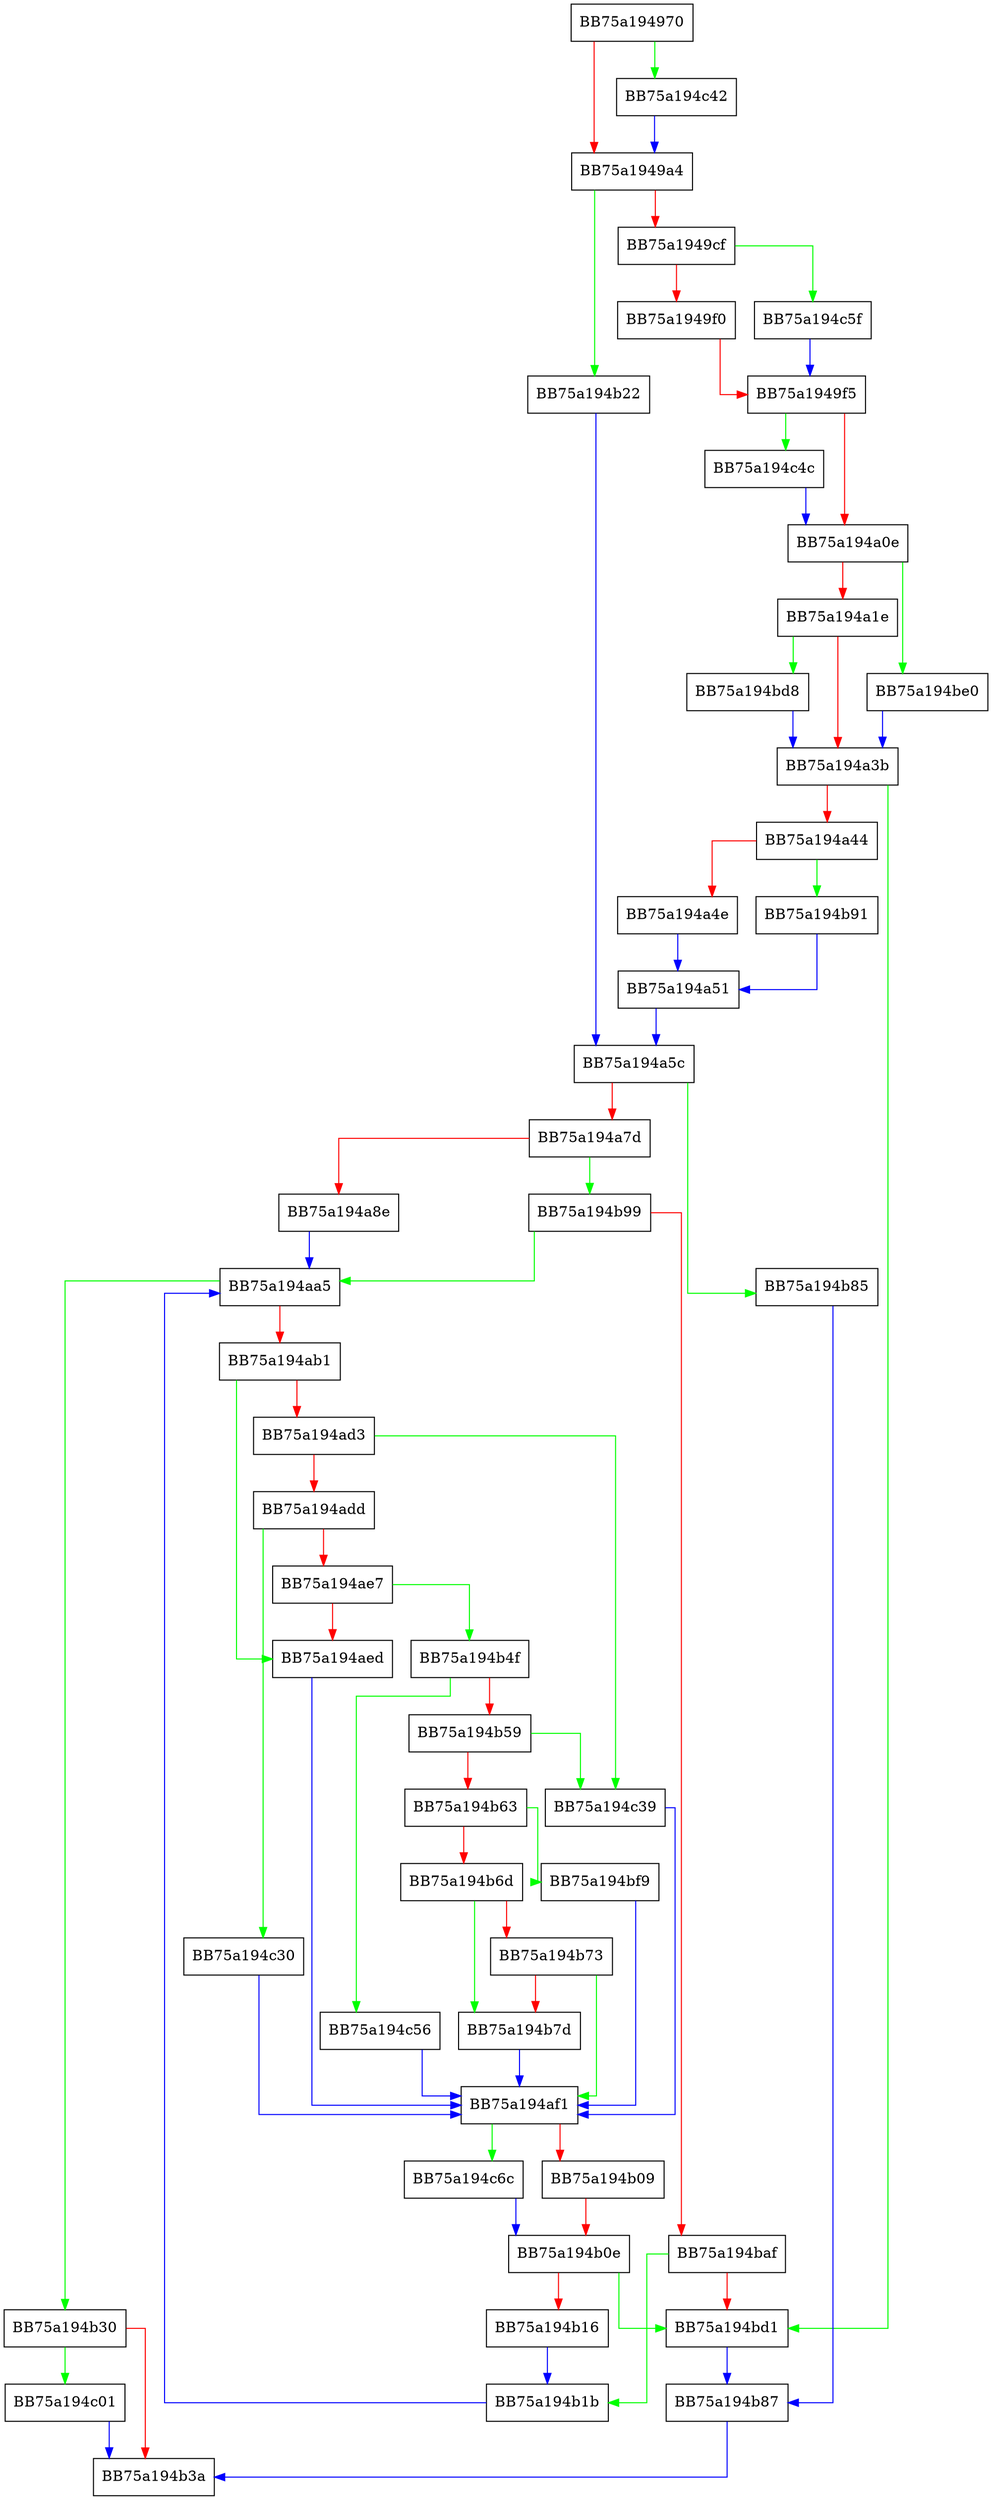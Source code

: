 digraph msil_esc_call_rpf_worker {
  node [shape="box"];
  graph [splines=ortho];
  BB75a194970 -> BB75a194c42 [color="green"];
  BB75a194970 -> BB75a1949a4 [color="red"];
  BB75a1949a4 -> BB75a194b22 [color="green"];
  BB75a1949a4 -> BB75a1949cf [color="red"];
  BB75a1949cf -> BB75a194c5f [color="green"];
  BB75a1949cf -> BB75a1949f0 [color="red"];
  BB75a1949f0 -> BB75a1949f5 [color="red"];
  BB75a1949f5 -> BB75a194c4c [color="green"];
  BB75a1949f5 -> BB75a194a0e [color="red"];
  BB75a194a0e -> BB75a194be0 [color="green"];
  BB75a194a0e -> BB75a194a1e [color="red"];
  BB75a194a1e -> BB75a194bd8 [color="green"];
  BB75a194a1e -> BB75a194a3b [color="red"];
  BB75a194a3b -> BB75a194bd1 [color="green"];
  BB75a194a3b -> BB75a194a44 [color="red"];
  BB75a194a44 -> BB75a194b91 [color="green"];
  BB75a194a44 -> BB75a194a4e [color="red"];
  BB75a194a4e -> BB75a194a51 [color="blue"];
  BB75a194a51 -> BB75a194a5c [color="blue"];
  BB75a194a5c -> BB75a194b85 [color="green"];
  BB75a194a5c -> BB75a194a7d [color="red"];
  BB75a194a7d -> BB75a194b99 [color="green"];
  BB75a194a7d -> BB75a194a8e [color="red"];
  BB75a194a8e -> BB75a194aa5 [color="blue"];
  BB75a194aa5 -> BB75a194b30 [color="green"];
  BB75a194aa5 -> BB75a194ab1 [color="red"];
  BB75a194ab1 -> BB75a194aed [color="green"];
  BB75a194ab1 -> BB75a194ad3 [color="red"];
  BB75a194ad3 -> BB75a194c39 [color="green"];
  BB75a194ad3 -> BB75a194add [color="red"];
  BB75a194add -> BB75a194c30 [color="green"];
  BB75a194add -> BB75a194ae7 [color="red"];
  BB75a194ae7 -> BB75a194b4f [color="green"];
  BB75a194ae7 -> BB75a194aed [color="red"];
  BB75a194aed -> BB75a194af1 [color="blue"];
  BB75a194af1 -> BB75a194c6c [color="green"];
  BB75a194af1 -> BB75a194b09 [color="red"];
  BB75a194b09 -> BB75a194b0e [color="red"];
  BB75a194b0e -> BB75a194bd1 [color="green"];
  BB75a194b0e -> BB75a194b16 [color="red"];
  BB75a194b16 -> BB75a194b1b [color="blue"];
  BB75a194b1b -> BB75a194aa5 [color="blue"];
  BB75a194b22 -> BB75a194a5c [color="blue"];
  BB75a194b30 -> BB75a194c01 [color="green"];
  BB75a194b30 -> BB75a194b3a [color="red"];
  BB75a194b4f -> BB75a194c56 [color="green"];
  BB75a194b4f -> BB75a194b59 [color="red"];
  BB75a194b59 -> BB75a194c39 [color="green"];
  BB75a194b59 -> BB75a194b63 [color="red"];
  BB75a194b63 -> BB75a194bf9 [color="green"];
  BB75a194b63 -> BB75a194b6d [color="red"];
  BB75a194b6d -> BB75a194b7d [color="green"];
  BB75a194b6d -> BB75a194b73 [color="red"];
  BB75a194b73 -> BB75a194af1 [color="green"];
  BB75a194b73 -> BB75a194b7d [color="red"];
  BB75a194b7d -> BB75a194af1 [color="blue"];
  BB75a194b85 -> BB75a194b87 [color="blue"];
  BB75a194b87 -> BB75a194b3a [color="blue"];
  BB75a194b91 -> BB75a194a51 [color="blue"];
  BB75a194b99 -> BB75a194aa5 [color="green"];
  BB75a194b99 -> BB75a194baf [color="red"];
  BB75a194baf -> BB75a194b1b [color="green"];
  BB75a194baf -> BB75a194bd1 [color="red"];
  BB75a194bd1 -> BB75a194b87 [color="blue"];
  BB75a194bd8 -> BB75a194a3b [color="blue"];
  BB75a194be0 -> BB75a194a3b [color="blue"];
  BB75a194bf9 -> BB75a194af1 [color="blue"];
  BB75a194c01 -> BB75a194b3a [color="blue"];
  BB75a194c30 -> BB75a194af1 [color="blue"];
  BB75a194c39 -> BB75a194af1 [color="blue"];
  BB75a194c42 -> BB75a1949a4 [color="blue"];
  BB75a194c4c -> BB75a194a0e [color="blue"];
  BB75a194c56 -> BB75a194af1 [color="blue"];
  BB75a194c5f -> BB75a1949f5 [color="blue"];
  BB75a194c6c -> BB75a194b0e [color="blue"];
}